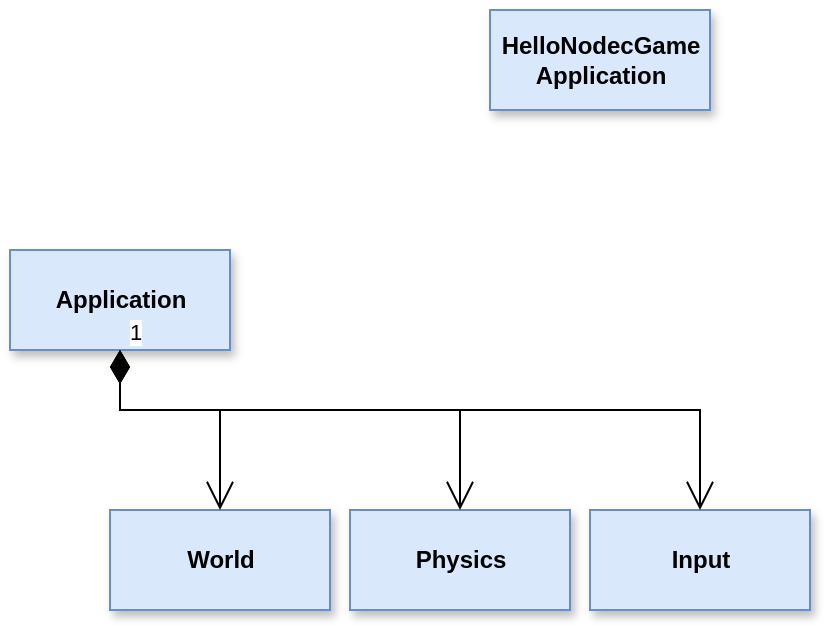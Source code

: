 <mxfile version="20.6.2" type="device" pages="2"><diagram id="BotcLjHgeG2BJxOB293L" name="ページ1"><mxGraphModel dx="1003" dy="483" grid="1" gridSize="10" guides="1" tooltips="1" connect="1" arrows="1" fold="1" page="1" pageScale="1" pageWidth="3300" pageHeight="4681" math="0" shadow="0"><root><mxCell id="0"/><mxCell id="1" parent="0"/><mxCell id="3kBU17m401-H6n_XA6YE-1" value="Application" style="html=1;fillColor=#dae8fc;strokeColor=#6c8ebf;fontStyle=1;shadow=1;" vertex="1" parent="1"><mxGeometry x="1000" y="440" width="110" height="50" as="geometry"/></mxCell><mxCell id="3kBU17m401-H6n_XA6YE-2" value="World" style="html=1;fillColor=#dae8fc;strokeColor=#6c8ebf;fontStyle=1;shadow=1;" vertex="1" parent="1"><mxGeometry x="1050" y="570" width="110" height="50" as="geometry"/></mxCell><mxCell id="3kBU17m401-H6n_XA6YE-3" value="Physics" style="html=1;fillColor=#dae8fc;strokeColor=#6c8ebf;fontStyle=1;shadow=1;" vertex="1" parent="1"><mxGeometry x="1170" y="570" width="110" height="50" as="geometry"/></mxCell><mxCell id="3kBU17m401-H6n_XA6YE-4" value="Input" style="html=1;fillColor=#dae8fc;strokeColor=#6c8ebf;fontStyle=1;shadow=1;" vertex="1" parent="1"><mxGeometry x="1290" y="570" width="110" height="50" as="geometry"/></mxCell><mxCell id="3kBU17m401-H6n_XA6YE-5" value="1" style="endArrow=open;html=1;endSize=12;startArrow=diamondThin;startSize=14;startFill=1;edgeStyle=orthogonalEdgeStyle;align=left;verticalAlign=bottom;rounded=0;" edge="1" parent="1" source="3kBU17m401-H6n_XA6YE-1" target="3kBU17m401-H6n_XA6YE-2"><mxGeometry x="-1" y="3" relative="1" as="geometry"><mxPoint x="1200" y="650" as="sourcePoint"/><mxPoint x="1360" y="650" as="targetPoint"/><Array as="points"><mxPoint x="1055" y="520"/><mxPoint x="1105" y="520"/></Array></mxGeometry></mxCell><mxCell id="3kBU17m401-H6n_XA6YE-6" value="1" style="endArrow=open;html=1;endSize=12;startArrow=diamondThin;startSize=14;startFill=1;edgeStyle=orthogonalEdgeStyle;align=left;verticalAlign=bottom;rounded=0;" edge="1" parent="1" source="3kBU17m401-H6n_XA6YE-1" target="3kBU17m401-H6n_XA6YE-3"><mxGeometry x="-1" y="3" relative="1" as="geometry"><mxPoint x="1200" y="650" as="sourcePoint"/><mxPoint x="1360" y="650" as="targetPoint"/><Array as="points"><mxPoint x="1055" y="520"/><mxPoint x="1225" y="520"/></Array></mxGeometry></mxCell><mxCell id="3kBU17m401-H6n_XA6YE-7" value="1" style="endArrow=open;html=1;endSize=12;startArrow=diamondThin;startSize=14;startFill=1;edgeStyle=orthogonalEdgeStyle;align=left;verticalAlign=bottom;rounded=0;" edge="1" parent="1" source="3kBU17m401-H6n_XA6YE-1" target="3kBU17m401-H6n_XA6YE-4"><mxGeometry x="-1" y="3" relative="1" as="geometry"><mxPoint x="1200" y="650" as="sourcePoint"/><mxPoint x="1360" y="650" as="targetPoint"/><Array as="points"><mxPoint x="1055" y="520"/><mxPoint x="1345" y="520"/></Array></mxGeometry></mxCell><mxCell id="3kBU17m401-H6n_XA6YE-11" value="HelloNodecGame&lt;br&gt;Application" style="html=1;fillColor=#dae8fc;strokeColor=#6c8ebf;fontStyle=1;shadow=1;" vertex="1" parent="1"><mxGeometry x="1240" y="320" width="110" height="50" as="geometry"/></mxCell></root></mxGraphModel></diagram><diagram id="rfjTMv51gy7Gnl4z5YCt" name="ページ2"><mxGraphModel dx="1742" dy="862" grid="1" gridSize="10" guides="1" tooltips="1" connect="1" arrows="1" fold="1" page="1" pageScale="1" pageWidth="3300" pageHeight="4681" math="0" shadow="0"><root><mxCell id="0"/><mxCell id="1" parent="0"/><mxCell id="on3RL6W-OFMr1yXGuga7-1" value="Entity Component System" style="text;html=1;align=center;verticalAlign=middle;resizable=0;points=[];autosize=1;strokeColor=none;fillColor=none;fontStyle=1" vertex="1" parent="1"><mxGeometry x="480" y="40" width="170" height="30" as="geometry"/></mxCell><mxCell id="on3RL6W-OFMr1yXGuga7-2" value="Entity&lt;br&gt;(GameObject)" style="html=1;fillColor=#f5f5f5;strokeColor=#666666;fontStyle=1;shadow=1;fontColor=#333333;" vertex="1" parent="1"><mxGeometry x="700" y="180" width="110" height="50" as="geometry"/></mxCell><mxCell id="on3RL6W-OFMr1yXGuga7-3" value="《Component》&lt;br&gt;Transform" style="html=1;fillColor=#f5f5f5;strokeColor=#666666;fontStyle=1;shadow=1;fontColor=#333333;" vertex="1" parent="1"><mxGeometry x="510" y="340" width="110" height="50" as="geometry"/></mxCell><mxCell id="on3RL6W-OFMr1yXGuga7-4" value="《Component》&lt;br&gt;Name" style="html=1;fillColor=#f5f5f5;strokeColor=#666666;fontStyle=1;shadow=1;fontColor=#333333;" vertex="1" parent="1"><mxGeometry x="650" y="340" width="110" height="50" as="geometry"/></mxCell><mxCell id="on3RL6W-OFMr1yXGuga7-5" value="" style="endArrow=open;html=1;endSize=12;startArrow=diamondThin;startSize=14;startFill=1;align=left;verticalAlign=bottom;rounded=0;elbow=vertical;" edge="1" parent="1" source="on3RL6W-OFMr1yXGuga7-2" target="on3RL6W-OFMr1yXGuga7-3"><mxGeometry x="-1" y="3" relative="1" as="geometry"><mxPoint x="840" y="320" as="sourcePoint"/><mxPoint x="1000" y="320" as="targetPoint"/></mxGeometry></mxCell><mxCell id="on3RL6W-OFMr1yXGuga7-6" value="" style="endArrow=open;html=1;endSize=12;startArrow=diamondThin;startSize=14;startFill=1;align=left;verticalAlign=bottom;rounded=0;elbow=vertical;" edge="1" parent="1" source="on3RL6W-OFMr1yXGuga7-2" target="on3RL6W-OFMr1yXGuga7-4"><mxGeometry x="-1" y="3" relative="1" as="geometry"><mxPoint x="840" y="320" as="sourcePoint"/><mxPoint x="1000" y="320" as="targetPoint"/></mxGeometry></mxCell><mxCell id="on3RL6W-OFMr1yXGuga7-7" value="《Component》&lt;br&gt;Tag" style="html=1;fillColor=#f5f5f5;strokeColor=#666666;fontStyle=1;shadow=1;fontColor=#333333;" vertex="1" parent="1"><mxGeometry x="790" y="340" width="110" height="50" as="geometry"/></mxCell><mxCell id="on3RL6W-OFMr1yXGuga7-8" value="" style="endArrow=open;html=1;endSize=12;startArrow=diamondThin;startSize=14;startFill=1;align=left;verticalAlign=bottom;rounded=0;elbow=vertical;" edge="1" parent="1" source="on3RL6W-OFMr1yXGuga7-2" target="on3RL6W-OFMr1yXGuga7-7"><mxGeometry x="-1" y="3" relative="1" as="geometry"><mxPoint x="840" y="320" as="sourcePoint"/><mxPoint x="1000" y="320" as="targetPoint"/></mxGeometry></mxCell><mxCell id="on3RL6W-OFMr1yXGuga7-9" value="《Component》&lt;br&gt;MeshRenderer" style="html=1;fillColor=#f5f5f5;strokeColor=#666666;fontStyle=1;shadow=1;fontColor=#333333;" vertex="1" parent="1"><mxGeometry x="936.67" y="340" width="110" height="50" as="geometry"/></mxCell><mxCell id="on3RL6W-OFMr1yXGuga7-10" value="" style="endArrow=open;html=1;endSize=12;startArrow=diamondThin;startSize=14;startFill=1;align=left;verticalAlign=bottom;rounded=0;elbow=vertical;" edge="1" target="on3RL6W-OFMr1yXGuga7-9" parent="1" source="on3RL6W-OFMr1yXGuga7-2"><mxGeometry x="-1" y="3" relative="1" as="geometry"><mxPoint x="910.003" y="230" as="sourcePoint"/><mxPoint x="1126.67" y="320" as="targetPoint"/></mxGeometry></mxCell><mxCell id="on3RL6W-OFMr1yXGuga7-11" value="class Entity {&lt;br&gt;&lt;br&gt;&lt;br&gt;private:&lt;br&gt;&lt;span style=&quot;white-space: pre;&quot;&gt;&#9;&lt;/span&gt;std::vector&amp;lt;Component&amp;gt; m_components;&lt;br&gt;}" style="text;html=1;align=left;verticalAlign=middle;resizable=0;points=[];autosize=1;strokeColor=none;fillColor=none;" vertex="1" parent="1"><mxGeometry x="930" y="40" width="270" height="100" as="geometry"/></mxCell><mxCell id="on3RL6W-OFMr1yXGuga7-12" value="Component" style="html=1;fillColor=#f5f5f5;strokeColor=#666666;fontStyle=1;shadow=1;fontColor=#333333;" vertex="1" parent="1"><mxGeometry x="700" y="480" width="110" height="50" as="geometry"/></mxCell><mxCell id="on3RL6W-OFMr1yXGuga7-13" value="" style="endArrow=block;endSize=16;endFill=0;html=1;rounded=0;elbow=vertical;" edge="1" parent="1" source="on3RL6W-OFMr1yXGuga7-3" target="on3RL6W-OFMr1yXGuga7-12"><mxGeometry width="160" relative="1" as="geometry"><mxPoint x="840" y="290" as="sourcePoint"/><mxPoint x="1000" y="290" as="targetPoint"/></mxGeometry></mxCell><mxCell id="on3RL6W-OFMr1yXGuga7-14" value="" style="endArrow=block;endSize=16;endFill=0;html=1;rounded=0;elbow=vertical;" edge="1" parent="1" source="on3RL6W-OFMr1yXGuga7-4" target="on3RL6W-OFMr1yXGuga7-12"><mxGeometry width="160" relative="1" as="geometry"><mxPoint x="840" y="290" as="sourcePoint"/><mxPoint x="1000" y="290" as="targetPoint"/></mxGeometry></mxCell><mxCell id="on3RL6W-OFMr1yXGuga7-15" value="" style="endArrow=block;endSize=16;endFill=0;html=1;rounded=0;elbow=vertical;" edge="1" parent="1" source="on3RL6W-OFMr1yXGuga7-7" target="on3RL6W-OFMr1yXGuga7-12"><mxGeometry width="160" relative="1" as="geometry"><mxPoint x="840" y="290" as="sourcePoint"/><mxPoint x="1000" y="290" as="targetPoint"/></mxGeometry></mxCell><mxCell id="on3RL6W-OFMr1yXGuga7-16" value="" style="endArrow=block;endSize=16;endFill=0;html=1;rounded=0;elbow=vertical;" edge="1" parent="1" source="on3RL6W-OFMr1yXGuga7-9" target="on3RL6W-OFMr1yXGuga7-12"><mxGeometry width="160" relative="1" as="geometry"><mxPoint x="840" y="290" as="sourcePoint"/><mxPoint x="1000" y="290" as="targetPoint"/></mxGeometry></mxCell><mxCell id="on3RL6W-OFMr1yXGuga7-17" value="Entity&lt;br&gt;(GameObject)" style="html=1;fillColor=#f5f5f5;strokeColor=#666666;fontStyle=1;shadow=1;fontColor=#333333;" vertex="1" parent="1"><mxGeometry x="1250" y="180" width="110" height="50" as="geometry"/></mxCell><mxCell id="on3RL6W-OFMr1yXGuga7-18" value="《Component》&lt;br&gt;Transform" style="html=1;fillColor=#f5f5f5;strokeColor=#666666;fontStyle=1;shadow=1;fontColor=#333333;" vertex="1" parent="1"><mxGeometry x="1180" y="340" width="110" height="50" as="geometry"/></mxCell><mxCell id="on3RL6W-OFMr1yXGuga7-19" value="《Component》&lt;br&gt;Name" style="html=1;fillColor=#f5f5f5;strokeColor=#666666;fontStyle=1;shadow=1;fontColor=#333333;" vertex="1" parent="1"><mxGeometry x="1320" y="340" width="110" height="50" as="geometry"/></mxCell><mxCell id="on3RL6W-OFMr1yXGuga7-20" value="" style="endArrow=open;html=1;endSize=12;startArrow=diamondThin;startSize=14;startFill=1;align=left;verticalAlign=bottom;rounded=0;elbow=vertical;" edge="1" source="on3RL6W-OFMr1yXGuga7-17" target="on3RL6W-OFMr1yXGuga7-18" parent="1"><mxGeometry x="-1" y="3" relative="1" as="geometry"><mxPoint x="1390" y="320" as="sourcePoint"/><mxPoint x="1550" y="320" as="targetPoint"/></mxGeometry></mxCell><mxCell id="on3RL6W-OFMr1yXGuga7-21" value="" style="endArrow=open;html=1;endSize=12;startArrow=diamondThin;startSize=14;startFill=1;align=left;verticalAlign=bottom;rounded=0;elbow=vertical;" edge="1" source="on3RL6W-OFMr1yXGuga7-17" target="on3RL6W-OFMr1yXGuga7-19" parent="1"><mxGeometry x="-1" y="3" relative="1" as="geometry"><mxPoint x="1390" y="320" as="sourcePoint"/><mxPoint x="1550" y="320" as="targetPoint"/></mxGeometry></mxCell><mxCell id="on3RL6W-OFMr1yXGuga7-31" value="Entity&lt;br&gt;(int)" style="html=1;fillColor=#f5f5f5;strokeColor=#666666;fontStyle=1;shadow=1;fontColor=#333333;" vertex="1" parent="1"><mxGeometry x="520" y="740" width="110" height="50" as="geometry"/></mxCell><mxCell id="on3RL6W-OFMr1yXGuga7-32" value="《Component》&lt;br&gt;Transform" style="html=1;fillColor=#dae8fc;strokeColor=#6c8ebf;fontStyle=1;shadow=1;" vertex="1" parent="1"><mxGeometry x="520" y="840" width="110" height="50" as="geometry"/></mxCell><mxCell id="on3RL6W-OFMr1yXGuga7-33" value="《Component》&lt;br&gt;Name" style="html=1;fillColor=#dae8fc;strokeColor=#6c8ebf;fontStyle=1;shadow=1;" vertex="1" parent="1"><mxGeometry x="520" y="920" width="110" height="50" as="geometry"/></mxCell><mxCell id="on3RL6W-OFMr1yXGuga7-36" value="《Component》&lt;br&gt;Tag" style="html=1;fillColor=#dae8fc;strokeColor=#6c8ebf;fontStyle=1;shadow=1;" vertex="1" parent="1"><mxGeometry x="520" y="1000" width="110" height="50" as="geometry"/></mxCell><mxCell id="on3RL6W-OFMr1yXGuga7-38" value="《Component》&lt;br&gt;MeshRenderer" style="html=1;fillColor=#dae8fc;strokeColor=#6c8ebf;fontStyle=1;shadow=1;" vertex="1" parent="1"><mxGeometry x="520" y="1080" width="110" height="50" as="geometry"/></mxCell><mxCell id="on3RL6W-OFMr1yXGuga7-45" value="Entity&lt;br&gt;(int)" style="html=1;fillColor=#f5f5f5;strokeColor=#666666;fontStyle=1;shadow=1;fontColor=#333333;" vertex="1" parent="1"><mxGeometry x="740" y="740" width="110" height="50" as="geometry"/></mxCell><mxCell id="on3RL6W-OFMr1yXGuga7-46" value="《Component》&lt;br&gt;Transform" style="html=1;fillColor=#dae8fc;strokeColor=#6c8ebf;fontStyle=1;shadow=1;" vertex="1" parent="1"><mxGeometry x="740" y="840" width="110" height="50" as="geometry"/></mxCell><mxCell id="on3RL6W-OFMr1yXGuga7-47" value="《Component》&lt;br&gt;Name" style="html=1;fillColor=#dae8fc;strokeColor=#6c8ebf;fontStyle=1;shadow=1;" vertex="1" parent="1"><mxGeometry x="740" y="920" width="110" height="50" as="geometry"/></mxCell><mxCell id="on3RL6W-OFMr1yXGuga7-50" value="《Component》&lt;br&gt;Transform" style="html=1;fillColor=#dae8fc;strokeColor=#6c8ebf;fontStyle=1;shadow=1;" vertex="1" parent="1"><mxGeometry x="520" y="840" width="110" height="50" as="geometry"/></mxCell><mxCell id="on3RL6W-OFMr1yXGuga7-51" value="《Component》&lt;br&gt;Name" style="html=1;fillColor=#dae8fc;strokeColor=#6c8ebf;fontStyle=1;shadow=1;" vertex="1" parent="1"><mxGeometry x="520" y="920" width="110" height="50" as="geometry"/></mxCell><mxCell id="on3RL6W-OFMr1yXGuga7-53" value="Entity&lt;br&gt;(int)" style="html=1;fillColor=#f5f5f5;strokeColor=#666666;fontStyle=1;shadow=1;fontColor=#333333;" vertex="1" parent="1"><mxGeometry x="910" y="740" width="110" height="50" as="geometry"/></mxCell><mxCell id="on3RL6W-OFMr1yXGuga7-54" value="《Component》&lt;br&gt;Transform" style="html=1;fillColor=#dae8fc;strokeColor=#6c8ebf;fontStyle=1;shadow=1;" vertex="1" parent="1"><mxGeometry x="910" y="840" width="110" height="50" as="geometry"/></mxCell><mxCell id="on3RL6W-OFMr1yXGuga7-55" value="《Component》&lt;br&gt;ObjectHit" style="html=1;fillColor=#dae8fc;strokeColor=#6c8ebf;fontStyle=1;shadow=1;" vertex="1" parent="1"><mxGeometry x="1070" y="1255" width="110" height="50" as="geometry"/></mxCell><mxCell id="on3RL6W-OFMr1yXGuga7-57" style="edgeStyle=orthogonalEdgeStyle;rounded=0;orthogonalLoop=1;jettySize=auto;html=1;elbow=vertical;curved=1;fillColor=#f5f5f5;strokeColor=#666666;" edge="1" parent="1" source="on3RL6W-OFMr1yXGuga7-56" target="on3RL6W-OFMr1yXGuga7-53"><mxGeometry relative="1" as="geometry"/></mxCell><mxCell id="on3RL6W-OFMr1yXGuga7-56" value="EntityRegistry" style="html=1;fillColor=#d5e8d4;strokeColor=#82b366;fontStyle=1;shadow=1;" vertex="1" parent="1"><mxGeometry x="1230" y="640" width="110" height="50" as="geometry"/></mxCell><mxCell id="on3RL6W-OFMr1yXGuga7-58" style="edgeStyle=orthogonalEdgeStyle;rounded=0;orthogonalLoop=1;jettySize=auto;html=1;elbow=vertical;curved=1;fillColor=#f5f5f5;strokeColor=#666666;" edge="1" parent="1" source="on3RL6W-OFMr1yXGuga7-56" target="on3RL6W-OFMr1yXGuga7-45"><mxGeometry relative="1" as="geometry"/></mxCell><mxCell id="on3RL6W-OFMr1yXGuga7-59" style="edgeStyle=orthogonalEdgeStyle;rounded=0;orthogonalLoop=1;jettySize=auto;html=1;elbow=vertical;curved=1;fillColor=#f5f5f5;strokeColor=#666666;" edge="1" parent="1" source="on3RL6W-OFMr1yXGuga7-56" target="on3RL6W-OFMr1yXGuga7-31"><mxGeometry relative="1" as="geometry"/></mxCell><mxCell id="on3RL6W-OFMr1yXGuga7-60" value="EntityA&lt;br&gt;(int)" style="html=1;fillColor=#f5f5f5;strokeColor=#666666;fontStyle=1;shadow=1;fontColor=#333333;" vertex="1" parent="1"><mxGeometry x="1070" y="740" width="110" height="50" as="geometry"/></mxCell><mxCell id="on3RL6W-OFMr1yXGuga7-61" value="《Component》&lt;br&gt;Transform" style="html=1;fillColor=#dae8fc;strokeColor=#6c8ebf;fontStyle=1;shadow=1;" vertex="1" parent="1"><mxGeometry x="1070" y="840" width="110" height="50" as="geometry"/></mxCell><mxCell id="on3RL6W-OFMr1yXGuga7-63" style="edgeStyle=orthogonalEdgeStyle;curved=1;rounded=0;orthogonalLoop=1;jettySize=auto;html=1;elbow=vertical;" edge="1" parent="1" source="on3RL6W-OFMr1yXGuga7-62" target="on3RL6W-OFMr1yXGuga7-56"><mxGeometry relative="1" as="geometry"/></mxCell><mxCell id="on3RL6W-OFMr1yXGuga7-62" value="Actor" style="shape=umlActor;verticalLabelPosition=bottom;verticalAlign=top;html=1;outlineConnect=0;" vertex="1" parent="1"><mxGeometry x="1270" y="490" width="30" height="60" as="geometry"/></mxCell><mxCell id="on3RL6W-OFMr1yXGuga7-64" value="Transform&amp;amp; trfm = registry.get_component&amp;lt;Transform&amp;gt;(entityA)" style="text;html=1;align=left;verticalAlign=middle;resizable=0;points=[];autosize=1;strokeColor=none;fillColor=none;fontFamily=Lucida Console;" vertex="1" parent="1"><mxGeometry x="800" y="600" width="460" height="30" as="geometry"/></mxCell><mxCell id="on3RL6W-OFMr1yXGuga7-65" value="class Rotation : public Component {&lt;br&gt;public:&lt;br&gt;&lt;span style=&quot;white-space: pre;&quot;&gt;&#9;&lt;/span&gt;float speed;&lt;br&gt;&lt;br&gt;&lt;span style=&quot;white-space: pre;&quot;&gt;&#9;&lt;/span&gt;void Update() {&lt;br&gt;&lt;span style=&quot;white-space: pre;&quot;&gt;&#9;&lt;/span&gt;&lt;span style=&quot;white-space: pre;&quot;&gt;&#9;&lt;/span&gt;gameObject.transform.rotation += speed;&lt;br&gt;&lt;span style=&quot;white-space: pre;&quot;&gt;&#9;&lt;/span&gt;}&lt;br&gt;}" style="text;html=1;align=left;verticalAlign=middle;resizable=0;points=[];autosize=1;strokeColor=none;fillColor=none;fontFamily=Lucida Console;" vertex="1" parent="1"><mxGeometry x="1360" y="1290" width="420" height="130" as="geometry"/></mxCell><mxCell id="on3RL6W-OFMr1yXGuga7-66" value="struct Transform {&lt;br&gt;&lt;span style=&quot;white-space: pre;&quot;&gt;&#9;&lt;/span&gt;Vector3 positino;&lt;br&gt;&lt;span style=&quot;white-space: pre;&quot;&gt;&#9;&lt;/span&gt;Quaternion&amp;nbsp;rotation;&lt;br&gt;}" style="text;html=1;align=left;verticalAlign=middle;resizable=0;points=[];autosize=1;strokeColor=none;fillColor=none;fontFamily=Lucida Console;" vertex="1" parent="1"><mxGeometry x="1580" y="740" width="230" height="70" as="geometry"/></mxCell><mxCell id="on3RL6W-OFMr1yXGuga7-76" style="edgeStyle=orthogonalEdgeStyle;curved=1;rounded=0;orthogonalLoop=1;jettySize=auto;html=1;entryX=0;entryY=0.462;entryDx=0;entryDy=0;entryPerimeter=0;fontFamily=Lucida Console;elbow=vertical;" edge="1" parent="1" source="on3RL6W-OFMr1yXGuga7-68" target="on3RL6W-OFMr1yXGuga7-73"><mxGeometry relative="1" as="geometry"><Array as="points"><mxPoint x="350" y="1340"/><mxPoint x="350" y="1187"/></Array></mxGeometry></mxCell><mxCell id="on3RL6W-OFMr1yXGuga7-77" value="update" style="edgeLabel;html=1;align=center;verticalAlign=middle;resizable=0;points=[];fontFamily=Lucida Console;" vertex="1" connectable="0" parent="on3RL6W-OFMr1yXGuga7-76"><mxGeometry x="0.214" y="-23" relative="1" as="geometry"><mxPoint as="offset"/></mxGeometry></mxCell><mxCell id="on3RL6W-OFMr1yXGuga7-68" value="System" style="ellipse;shape=umlControl;whiteSpace=wrap;html=1;fontFamily=Lucida Console;" vertex="1" parent="1"><mxGeometry x="485" y="1300" width="70" height="80" as="geometry"/></mxCell><mxCell id="on3RL6W-OFMr1yXGuga7-69" value="《Component》&lt;br&gt;Rotation" style="html=1;fillColor=#dae8fc;strokeColor=#6c8ebf;fontStyle=1;shadow=1;" vertex="1" parent="1"><mxGeometry x="520" y="1160" width="110" height="50" as="geometry"/></mxCell><mxCell id="on3RL6W-OFMr1yXGuga7-71" value="《Component》&lt;br&gt;Rotation" style="html=1;fillColor=#dae8fc;strokeColor=#6c8ebf;fontStyle=1;shadow=1;" vertex="1" parent="1"><mxGeometry x="1070" y="1160" width="110" height="50" as="geometry"/></mxCell><mxCell id="on3RL6W-OFMr1yXGuga7-72" value="struct Rotation {&lt;br&gt;&lt;span style=&quot;white-space: pre;&quot;&gt;&#9;&lt;/span&gt;float speed;&lt;br&gt;}" style="text;html=1;align=left;verticalAlign=middle;resizable=0;points=[];autosize=1;strokeColor=none;fillColor=none;fontFamily=Lucida Console;" vertex="1" parent="1"><mxGeometry x="600" y="1330" width="170" height="60" as="geometry"/></mxCell><mxCell id="on3RL6W-OFMr1yXGuga7-73" value="frame" style="shape=umlFrame;whiteSpace=wrap;html=1;shadow=1;fillColor=#f5f5f5;fontColor=#333333;strokeColor=#666666;width=50;height=20;fontFamily=Lucida Console;" vertex="1" parent="1"><mxGeometry x="490" y="1150" width="720" height="80" as="geometry"/></mxCell><mxCell id="on3RL6W-OFMr1yXGuga7-74" value="frame" style="shape=umlFrame;whiteSpace=wrap;html=1;shadow=1;fillColor=#f5f5f5;fontColor=#333333;strokeColor=#666666;width=50;height=20;fontFamily=Lucida Console;" vertex="1" parent="1"><mxGeometry x="490" y="1065" width="720" height="80" as="geometry"/></mxCell><mxCell id="on3RL6W-OFMr1yXGuga7-75" value="frame" style="shape=umlFrame;whiteSpace=wrap;html=1;shadow=1;fillColor=#f5f5f5;fontColor=#333333;strokeColor=#666666;width=50;height=20;fontFamily=Lucida Console;" vertex="1" parent="1"><mxGeometry x="490" y="980" width="720" height="80" as="geometry"/></mxCell><mxCell id="on3RL6W-OFMr1yXGuga7-78" value="registry.view&amp;lt;Rotation, Transform&amp;gt;().each([](auto entity, Rotation&amp;amp; rotation, Transform &amp;amp;trfm){&lt;br&gt;&lt;span style=&quot;white-space: pre;&quot;&gt;&#9;&lt;/span&gt;trfm.rotation += rotation.speed;&lt;br&gt;});" style="text;html=1;align=left;verticalAlign=middle;resizable=0;points=[];autosize=1;strokeColor=none;fillColor=none;fontFamily=Lucida Console;" vertex="1" parent="1"><mxGeometry x="600" y="1400" width="710" height="60" as="geometry"/></mxCell><mxCell id="on3RL6W-OFMr1yXGuga7-83" value="EntityA&lt;br&gt;(int)" style="html=1;fillColor=#f5f5f5;strokeColor=#666666;fontStyle=1;shadow=1;fontColor=#333333;" vertex="1" parent="1"><mxGeometry x="1260" y="740" width="110" height="50" as="geometry"/></mxCell><mxCell id="on3RL6W-OFMr1yXGuga7-84" value="《Component》&lt;br&gt;Transform" style="html=1;fillColor=#dae8fc;strokeColor=#6c8ebf;fontStyle=1;shadow=1;" vertex="1" parent="1"><mxGeometry x="1260" y="840" width="110" height="50" as="geometry"/></mxCell><mxCell id="on3RL6W-OFMr1yXGuga7-85" value="《Component》&lt;br&gt;Flyable" style="html=1;fillColor=#dae8fc;strokeColor=#6c8ebf;fontStyle=1;shadow=1;" vertex="1" parent="1"><mxGeometry x="1260" y="920" width="110" height="50" as="geometry"/></mxCell><mxCell id="on3RL6W-OFMr1yXGuga7-86" value="《Component》&lt;br&gt;Vechicle" style="html=1;fillColor=#dae8fc;strokeColor=#6c8ebf;fontStyle=1;shadow=1;" vertex="1" parent="1"><mxGeometry x="1260" y="1000" width="110" height="50" as="geometry"/></mxCell><mxCell id="on3RL6W-OFMr1yXGuga7-87" value="《Component》&lt;br&gt;Vechicle" style="html=1;fillColor=#dae8fc;strokeColor=#6c8ebf;fontStyle=1;shadow=1;" vertex="1" parent="1"><mxGeometry x="1410" y="1000" width="110" height="50" as="geometry"/></mxCell><mxCell id="on3RL6W-OFMr1yXGuga7-88" value="《Component》&lt;br&gt;Sinkiable" style="html=1;fillColor=#dae8fc;strokeColor=#6c8ebf;fontStyle=1;shadow=1;" vertex="1" parent="1"><mxGeometry x="1410" y="1080" width="110" height="50" as="geometry"/></mxCell><mxCell id="on3RL6W-OFMr1yXGuga7-89" value="《Component》&lt;br&gt;Transform" style="html=1;fillColor=#dae8fc;strokeColor=#6c8ebf;fontStyle=1;shadow=1;" vertex="1" parent="1"><mxGeometry x="1410" y="840" width="110" height="50" as="geometry"/></mxCell><mxCell id="on3RL6W-OFMr1yXGuga7-90" value="EntityA&lt;br&gt;(int)" style="html=1;fillColor=#f5f5f5;strokeColor=#666666;fontStyle=1;shadow=1;fontColor=#333333;" vertex="1" parent="1"><mxGeometry x="1410" y="740" width="110" height="50" as="geometry"/></mxCell><mxCell id="on3RL6W-OFMr1yXGuga7-91" value="《Component》&lt;br&gt;Flyable" style="html=1;fillColor=#dae8fc;strokeColor=#6c8ebf;fontStyle=1;shadow=1;" vertex="1" parent="1"><mxGeometry x="1410" y="920" width="110" height="50" as="geometry"/></mxCell></root></mxGraphModel></diagram></mxfile>